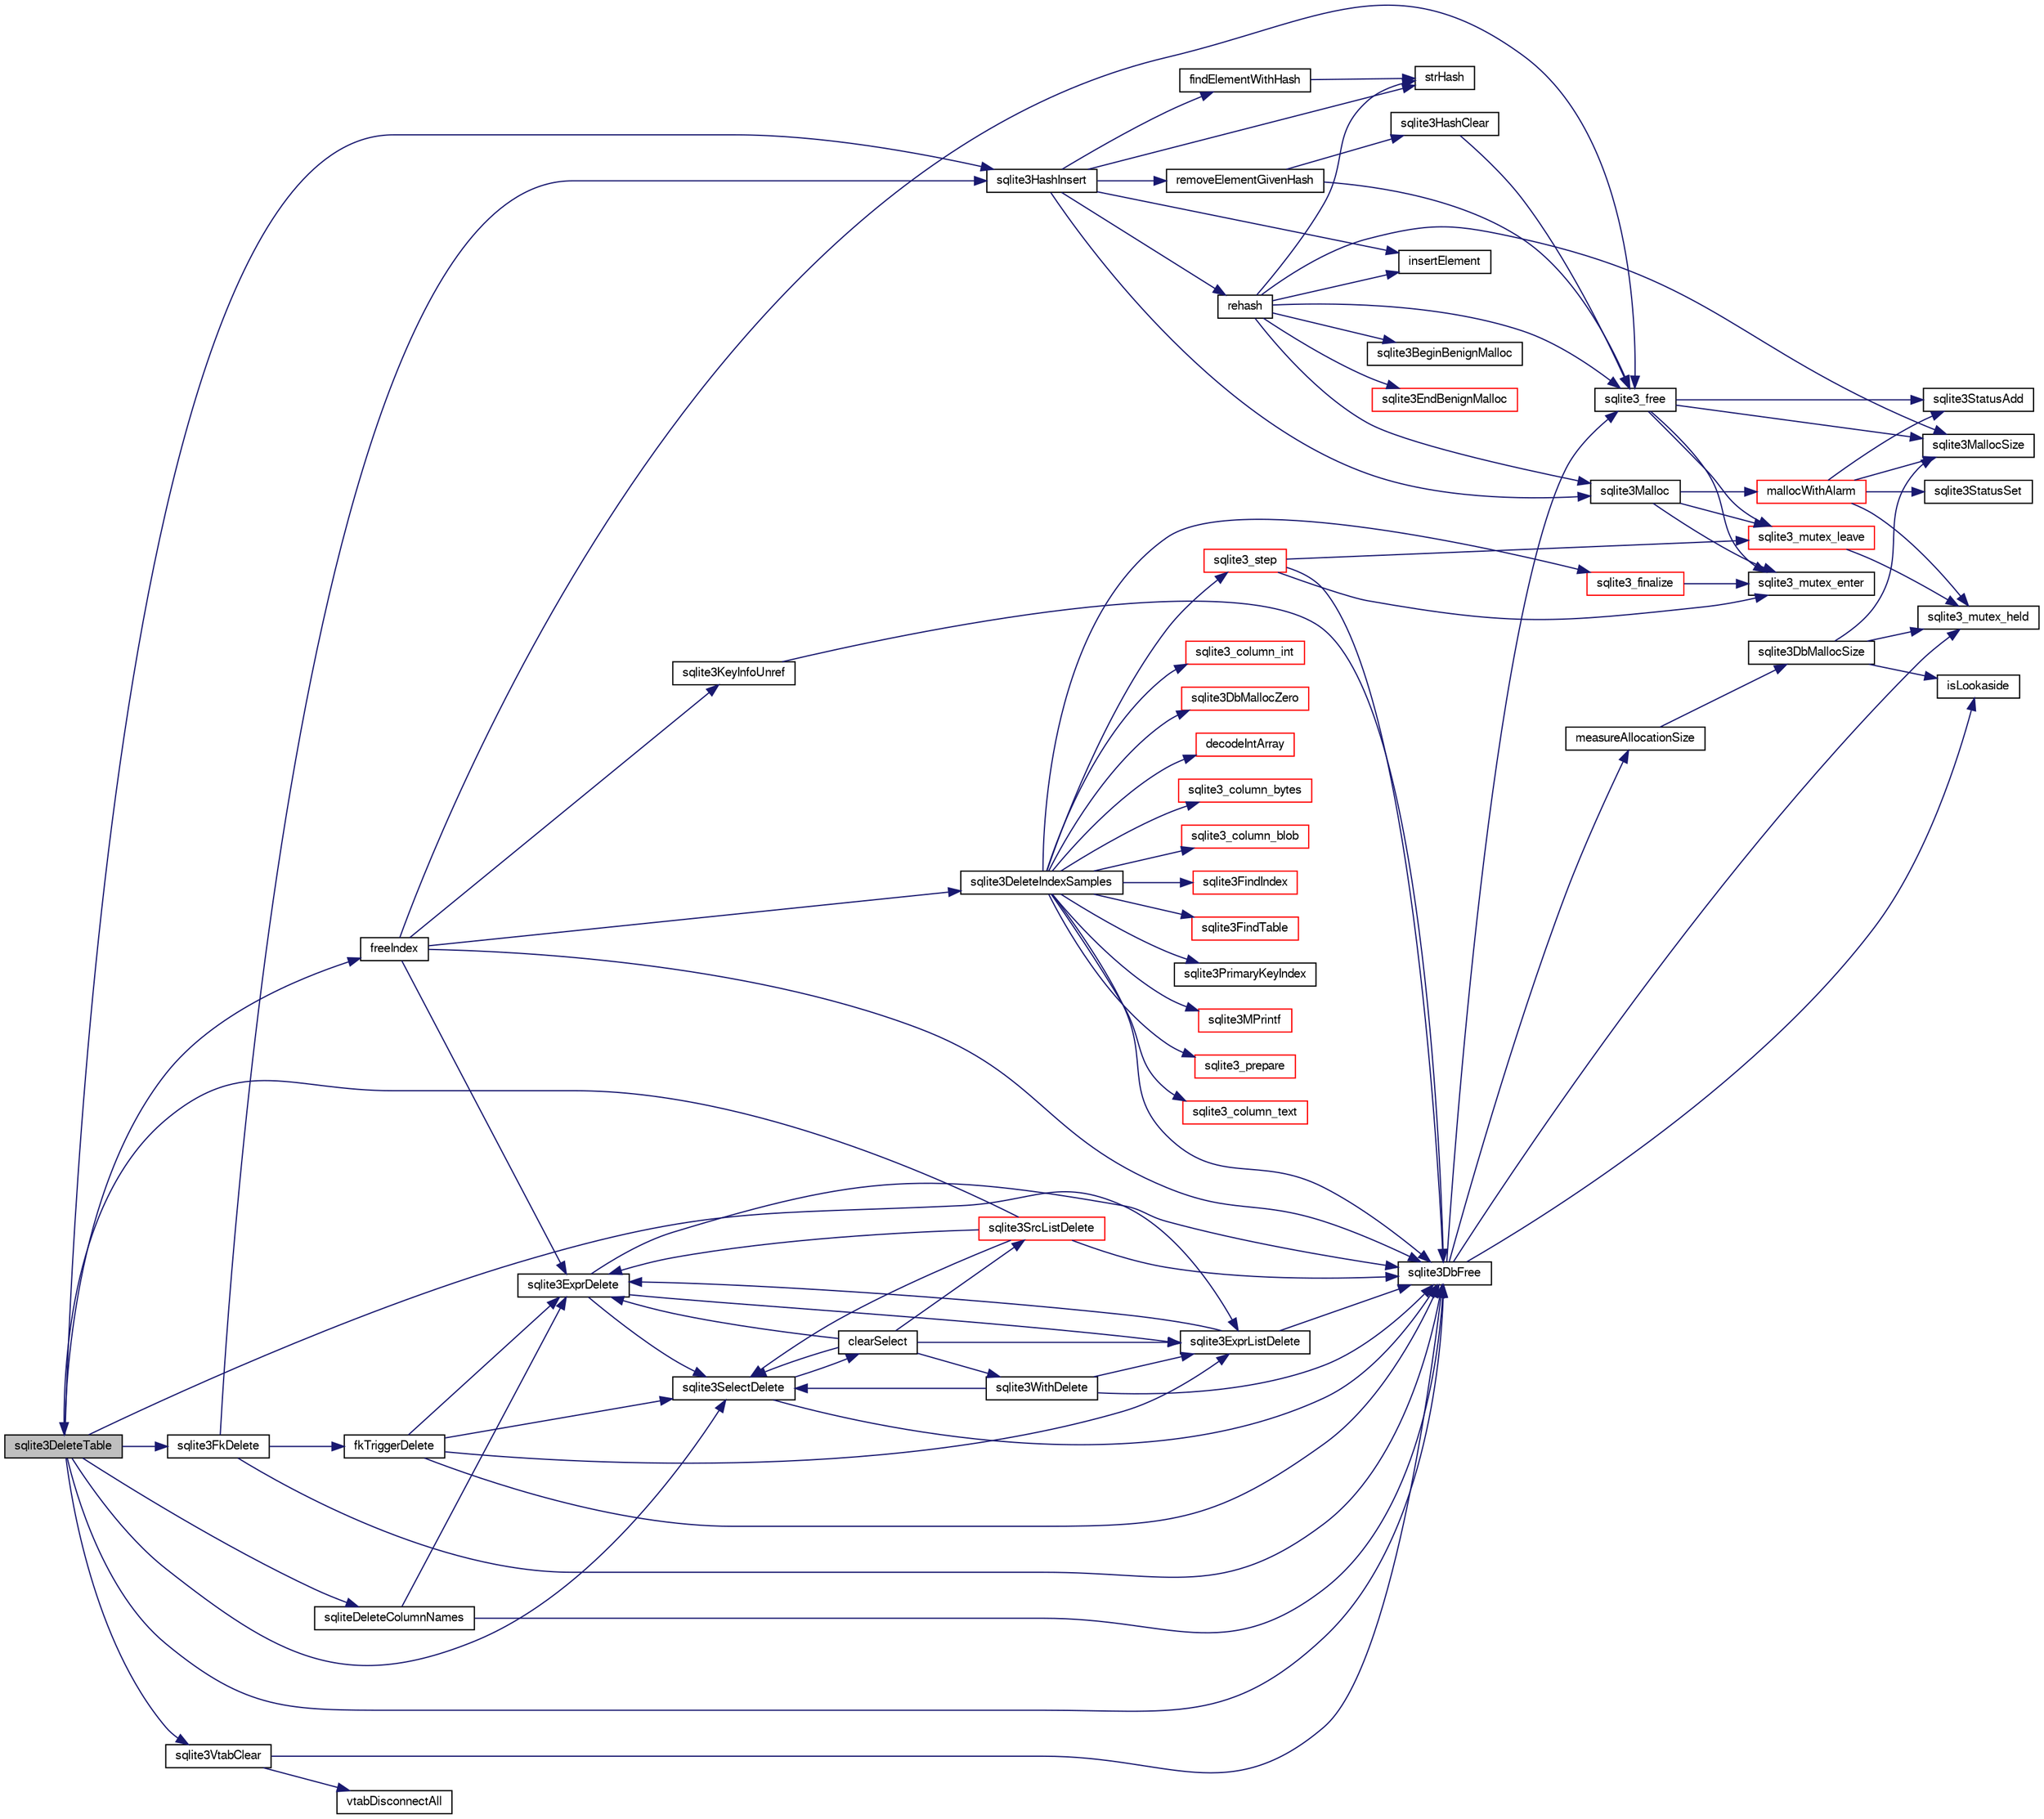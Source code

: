 digraph "sqlite3DeleteTable"
{
  edge [fontname="FreeSans",fontsize="10",labelfontname="FreeSans",labelfontsize="10"];
  node [fontname="FreeSans",fontsize="10",shape=record];
  rankdir="LR";
  Node496960 [label="sqlite3DeleteTable",height=0.2,width=0.4,color="black", fillcolor="grey75", style="filled", fontcolor="black"];
  Node496960 -> Node496961 [color="midnightblue",fontsize="10",style="solid",fontname="FreeSans"];
  Node496961 [label="sqlite3HashInsert",height=0.2,width=0.4,color="black", fillcolor="white", style="filled",URL="$sqlite3_8c.html#aebbc6c13b3c139d5f3463938f441da3d"];
  Node496961 -> Node496962 [color="midnightblue",fontsize="10",style="solid",fontname="FreeSans"];
  Node496962 [label="findElementWithHash",height=0.2,width=0.4,color="black", fillcolor="white", style="filled",URL="$sqlite3_8c.html#a75c0f574fa5d51702434c6e980d57d7f"];
  Node496962 -> Node496963 [color="midnightblue",fontsize="10",style="solid",fontname="FreeSans"];
  Node496963 [label="strHash",height=0.2,width=0.4,color="black", fillcolor="white", style="filled",URL="$sqlite3_8c.html#ad7193605dadc27cf291d54e15bdd011d"];
  Node496961 -> Node496964 [color="midnightblue",fontsize="10",style="solid",fontname="FreeSans"];
  Node496964 [label="removeElementGivenHash",height=0.2,width=0.4,color="black", fillcolor="white", style="filled",URL="$sqlite3_8c.html#a97ff4ac3846af0f8caf5426adfa2808a"];
  Node496964 -> Node496965 [color="midnightblue",fontsize="10",style="solid",fontname="FreeSans"];
  Node496965 [label="sqlite3_free",height=0.2,width=0.4,color="black", fillcolor="white", style="filled",URL="$sqlite3_8c.html#a6552349e36a8a691af5487999ab09519"];
  Node496965 -> Node496966 [color="midnightblue",fontsize="10",style="solid",fontname="FreeSans"];
  Node496966 [label="sqlite3_mutex_enter",height=0.2,width=0.4,color="black", fillcolor="white", style="filled",URL="$sqlite3_8c.html#a1c12cde690bd89f104de5cbad12a6bf5"];
  Node496965 -> Node496967 [color="midnightblue",fontsize="10",style="solid",fontname="FreeSans"];
  Node496967 [label="sqlite3StatusAdd",height=0.2,width=0.4,color="black", fillcolor="white", style="filled",URL="$sqlite3_8c.html#afa029f93586aeab4cc85360905dae9cd"];
  Node496965 -> Node496968 [color="midnightblue",fontsize="10",style="solid",fontname="FreeSans"];
  Node496968 [label="sqlite3MallocSize",height=0.2,width=0.4,color="black", fillcolor="white", style="filled",URL="$sqlite3_8c.html#acf5d2a5f35270bafb050bd2def576955"];
  Node496965 -> Node496969 [color="midnightblue",fontsize="10",style="solid",fontname="FreeSans"];
  Node496969 [label="sqlite3_mutex_leave",height=0.2,width=0.4,color="red", fillcolor="white", style="filled",URL="$sqlite3_8c.html#a5838d235601dbd3c1fa993555c6bcc93"];
  Node496969 -> Node496970 [color="midnightblue",fontsize="10",style="solid",fontname="FreeSans"];
  Node496970 [label="sqlite3_mutex_held",height=0.2,width=0.4,color="black", fillcolor="white", style="filled",URL="$sqlite3_8c.html#acf77da68932b6bc163c5e68547ecc3e7"];
  Node496964 -> Node496972 [color="midnightblue",fontsize="10",style="solid",fontname="FreeSans"];
  Node496972 [label="sqlite3HashClear",height=0.2,width=0.4,color="black", fillcolor="white", style="filled",URL="$sqlite3_8c.html#acc7a2dfa6603c59af14b3792fe463c73"];
  Node496972 -> Node496965 [color="midnightblue",fontsize="10",style="solid",fontname="FreeSans"];
  Node496961 -> Node496973 [color="midnightblue",fontsize="10",style="solid",fontname="FreeSans"];
  Node496973 [label="sqlite3Malloc",height=0.2,width=0.4,color="black", fillcolor="white", style="filled",URL="$sqlite3_8c.html#a361a2eaa846b1885f123abe46f5d8b2b"];
  Node496973 -> Node496966 [color="midnightblue",fontsize="10",style="solid",fontname="FreeSans"];
  Node496973 -> Node496974 [color="midnightblue",fontsize="10",style="solid",fontname="FreeSans"];
  Node496974 [label="mallocWithAlarm",height=0.2,width=0.4,color="red", fillcolor="white", style="filled",URL="$sqlite3_8c.html#ab070d5cf8e48ec8a6a43cf025d48598b"];
  Node496974 -> Node496970 [color="midnightblue",fontsize="10",style="solid",fontname="FreeSans"];
  Node496974 -> Node496975 [color="midnightblue",fontsize="10",style="solid",fontname="FreeSans"];
  Node496975 [label="sqlite3StatusSet",height=0.2,width=0.4,color="black", fillcolor="white", style="filled",URL="$sqlite3_8c.html#afec7586c01fcb5ea17dc9d7725a589d9"];
  Node496974 -> Node496968 [color="midnightblue",fontsize="10",style="solid",fontname="FreeSans"];
  Node496974 -> Node496967 [color="midnightblue",fontsize="10",style="solid",fontname="FreeSans"];
  Node496973 -> Node496969 [color="midnightblue",fontsize="10",style="solid",fontname="FreeSans"];
  Node496961 -> Node496978 [color="midnightblue",fontsize="10",style="solid",fontname="FreeSans"];
  Node496978 [label="rehash",height=0.2,width=0.4,color="black", fillcolor="white", style="filled",URL="$sqlite3_8c.html#a4851529638f6c7af16239ee6e2dcc628"];
  Node496978 -> Node496979 [color="midnightblue",fontsize="10",style="solid",fontname="FreeSans"];
  Node496979 [label="sqlite3BeginBenignMalloc",height=0.2,width=0.4,color="black", fillcolor="white", style="filled",URL="$sqlite3_8c.html#a3344c0e2b1b6df701a1cb326602fac14"];
  Node496978 -> Node496973 [color="midnightblue",fontsize="10",style="solid",fontname="FreeSans"];
  Node496978 -> Node496980 [color="midnightblue",fontsize="10",style="solid",fontname="FreeSans"];
  Node496980 [label="sqlite3EndBenignMalloc",height=0.2,width=0.4,color="red", fillcolor="white", style="filled",URL="$sqlite3_8c.html#a4582127cc64d483dc66c7acf9d8d8fbb"];
  Node496978 -> Node496965 [color="midnightblue",fontsize="10",style="solid",fontname="FreeSans"];
  Node496978 -> Node496968 [color="midnightblue",fontsize="10",style="solid",fontname="FreeSans"];
  Node496978 -> Node496963 [color="midnightblue",fontsize="10",style="solid",fontname="FreeSans"];
  Node496978 -> Node497249 [color="midnightblue",fontsize="10",style="solid",fontname="FreeSans"];
  Node497249 [label="insertElement",height=0.2,width=0.4,color="black", fillcolor="white", style="filled",URL="$sqlite3_8c.html#a011f717fc5c46f03d78bf81b6714e0ee"];
  Node496961 -> Node496963 [color="midnightblue",fontsize="10",style="solid",fontname="FreeSans"];
  Node496961 -> Node497249 [color="midnightblue",fontsize="10",style="solid",fontname="FreeSans"];
  Node496960 -> Node497250 [color="midnightblue",fontsize="10",style="solid",fontname="FreeSans"];
  Node497250 [label="freeIndex",height=0.2,width=0.4,color="black", fillcolor="white", style="filled",URL="$sqlite3_8c.html#a00907c99c18d5bcb9d0b38c077146c31"];
  Node497250 -> Node497251 [color="midnightblue",fontsize="10",style="solid",fontname="FreeSans"];
  Node497251 [label="sqlite3DeleteIndexSamples",height=0.2,width=0.4,color="black", fillcolor="white", style="filled",URL="$sqlite3_8c.html#aaeda0302fbf61397ec009f65bed047ef"];
  Node497251 -> Node496991 [color="midnightblue",fontsize="10",style="solid",fontname="FreeSans"];
  Node496991 [label="sqlite3DbFree",height=0.2,width=0.4,color="black", fillcolor="white", style="filled",URL="$sqlite3_8c.html#ac70ab821a6607b4a1b909582dc37a069"];
  Node496991 -> Node496970 [color="midnightblue",fontsize="10",style="solid",fontname="FreeSans"];
  Node496991 -> Node496992 [color="midnightblue",fontsize="10",style="solid",fontname="FreeSans"];
  Node496992 [label="measureAllocationSize",height=0.2,width=0.4,color="black", fillcolor="white", style="filled",URL="$sqlite3_8c.html#a45731e644a22fdb756e2b6337224217a"];
  Node496992 -> Node496993 [color="midnightblue",fontsize="10",style="solid",fontname="FreeSans"];
  Node496993 [label="sqlite3DbMallocSize",height=0.2,width=0.4,color="black", fillcolor="white", style="filled",URL="$sqlite3_8c.html#aa397e5a8a03495203a0767abf0a71f86"];
  Node496993 -> Node496968 [color="midnightblue",fontsize="10",style="solid",fontname="FreeSans"];
  Node496993 -> Node496970 [color="midnightblue",fontsize="10",style="solid",fontname="FreeSans"];
  Node496993 -> Node496994 [color="midnightblue",fontsize="10",style="solid",fontname="FreeSans"];
  Node496994 [label="isLookaside",height=0.2,width=0.4,color="black", fillcolor="white", style="filled",URL="$sqlite3_8c.html#a770fa05ff9717b75e16f4d968a77b897"];
  Node496991 -> Node496994 [color="midnightblue",fontsize="10",style="solid",fontname="FreeSans"];
  Node496991 -> Node496965 [color="midnightblue",fontsize="10",style="solid",fontname="FreeSans"];
  Node497251 -> Node497252 [color="midnightblue",fontsize="10",style="solid",fontname="FreeSans"];
  Node497252 [label="sqlite3FindIndex",height=0.2,width=0.4,color="red", fillcolor="white", style="filled",URL="$sqlite3_8c.html#a79fb99db8d0f914bb72dd374ae088512"];
  Node497251 -> Node497254 [color="midnightblue",fontsize="10",style="solid",fontname="FreeSans"];
  Node497254 [label="sqlite3FindTable",height=0.2,width=0.4,color="red", fillcolor="white", style="filled",URL="$sqlite3_8c.html#afa51dbee6173bf3a8a3df76b07cea789"];
  Node497251 -> Node497255 [color="midnightblue",fontsize="10",style="solid",fontname="FreeSans"];
  Node497255 [label="sqlite3PrimaryKeyIndex",height=0.2,width=0.4,color="black", fillcolor="white", style="filled",URL="$sqlite3_8c.html#af6edde3fbbd22a22b86ad32677fad95b"];
  Node497251 -> Node497230 [color="midnightblue",fontsize="10",style="solid",fontname="FreeSans"];
  Node497230 [label="sqlite3MPrintf",height=0.2,width=0.4,color="red", fillcolor="white", style="filled",URL="$sqlite3_8c.html#a208ef0df84e9778778804a19af03efea"];
  Node497251 -> Node497256 [color="midnightblue",fontsize="10",style="solid",fontname="FreeSans"];
  Node497256 [label="sqlite3_prepare",height=0.2,width=0.4,color="red", fillcolor="white", style="filled",URL="$sqlite3_8c.html#a8c39e7b9dbeff01f0a399b46d4b29f1c"];
  Node497251 -> Node497640 [color="midnightblue",fontsize="10",style="solid",fontname="FreeSans"];
  Node497640 [label="sqlite3_step",height=0.2,width=0.4,color="red", fillcolor="white", style="filled",URL="$sqlite3_8c.html#ac1e491ce36b7471eb28387f7d3c74334"];
  Node497640 -> Node496966 [color="midnightblue",fontsize="10",style="solid",fontname="FreeSans"];
  Node497640 -> Node496991 [color="midnightblue",fontsize="10",style="solid",fontname="FreeSans"];
  Node497640 -> Node496969 [color="midnightblue",fontsize="10",style="solid",fontname="FreeSans"];
  Node497251 -> Node497815 [color="midnightblue",fontsize="10",style="solid",fontname="FreeSans"];
  Node497815 [label="sqlite3_column_text",height=0.2,width=0.4,color="red", fillcolor="white", style="filled",URL="$sqlite3_8c.html#aee36f5eaf67b425ddf6f9b7a2004d018"];
  Node497251 -> Node497907 [color="midnightblue",fontsize="10",style="solid",fontname="FreeSans"];
  Node497907 [label="sqlite3_column_int",height=0.2,width=0.4,color="red", fillcolor="white", style="filled",URL="$sqlite3_8c.html#a6bd16f5b3266f473e37e8e3d4ebb4290"];
  Node497251 -> Node497180 [color="midnightblue",fontsize="10",style="solid",fontname="FreeSans"];
  Node497180 [label="sqlite3DbMallocZero",height=0.2,width=0.4,color="red", fillcolor="white", style="filled",URL="$sqlite3_8c.html#a49cfebac9d6067a03442c92af73f33e4"];
  Node497251 -> Node497633 [color="midnightblue",fontsize="10",style="solid",fontname="FreeSans"];
  Node497633 [label="sqlite3_finalize",height=0.2,width=0.4,color="red", fillcolor="white", style="filled",URL="$sqlite3_8c.html#a801195c0f771d40bb4be1e40f3b88945"];
  Node497633 -> Node496966 [color="midnightblue",fontsize="10",style="solid",fontname="FreeSans"];
  Node497251 -> Node497829 [color="midnightblue",fontsize="10",style="solid",fontname="FreeSans"];
  Node497829 [label="decodeIntArray",height=0.2,width=0.4,color="red", fillcolor="white", style="filled",URL="$sqlite3_8c.html#a5e8b60c7b00918beb59b76e5ed837b01"];
  Node497251 -> Node497908 [color="midnightblue",fontsize="10",style="solid",fontname="FreeSans"];
  Node497908 [label="sqlite3_column_bytes",height=0.2,width=0.4,color="red", fillcolor="white", style="filled",URL="$sqlite3_8c.html#a001421375b25195e3f80871dcb1be172"];
  Node497251 -> Node497909 [color="midnightblue",fontsize="10",style="solid",fontname="FreeSans"];
  Node497909 [label="sqlite3_column_blob",height=0.2,width=0.4,color="red", fillcolor="white", style="filled",URL="$sqlite3_8c.html#acf65ddc2853f9ee7bbbd17b1ac812e54"];
  Node497250 -> Node497299 [color="midnightblue",fontsize="10",style="solid",fontname="FreeSans"];
  Node497299 [label="sqlite3KeyInfoUnref",height=0.2,width=0.4,color="black", fillcolor="white", style="filled",URL="$sqlite3_8c.html#ac94cc1874ab0865db1dbbefd3886ba4a"];
  Node497299 -> Node496991 [color="midnightblue",fontsize="10",style="solid",fontname="FreeSans"];
  Node497250 -> Node497287 [color="midnightblue",fontsize="10",style="solid",fontname="FreeSans"];
  Node497287 [label="sqlite3ExprDelete",height=0.2,width=0.4,color="black", fillcolor="white", style="filled",URL="$sqlite3_8c.html#ae4e21ab5918e0428fbaa9e615dceb309"];
  Node497287 -> Node496991 [color="midnightblue",fontsize="10",style="solid",fontname="FreeSans"];
  Node497287 -> Node497284 [color="midnightblue",fontsize="10",style="solid",fontname="FreeSans"];
  Node497284 [label="sqlite3SelectDelete",height=0.2,width=0.4,color="black", fillcolor="white", style="filled",URL="$sqlite3_8c.html#a0f56959f0acac85496744f0d068854a0"];
  Node497284 -> Node497285 [color="midnightblue",fontsize="10",style="solid",fontname="FreeSans"];
  Node497285 [label="clearSelect",height=0.2,width=0.4,color="black", fillcolor="white", style="filled",URL="$sqlite3_8c.html#ac083bac4f2f02c26aa02fc24ca8c2dd9"];
  Node497285 -> Node497286 [color="midnightblue",fontsize="10",style="solid",fontname="FreeSans"];
  Node497286 [label="sqlite3ExprListDelete",height=0.2,width=0.4,color="black", fillcolor="white", style="filled",URL="$sqlite3_8c.html#ae9cd46eac81e86a04ed8c09b99fc3c10"];
  Node497286 -> Node497287 [color="midnightblue",fontsize="10",style="solid",fontname="FreeSans"];
  Node497286 -> Node496991 [color="midnightblue",fontsize="10",style="solid",fontname="FreeSans"];
  Node497285 -> Node497288 [color="midnightblue",fontsize="10",style="solid",fontname="FreeSans"];
  Node497288 [label="sqlite3SrcListDelete",height=0.2,width=0.4,color="red", fillcolor="white", style="filled",URL="$sqlite3_8c.html#acc250a3e5e7fd8889a16a9f28e3e7312"];
  Node497288 -> Node496991 [color="midnightblue",fontsize="10",style="solid",fontname="FreeSans"];
  Node497288 -> Node496960 [color="midnightblue",fontsize="10",style="solid",fontname="FreeSans"];
  Node497288 -> Node497284 [color="midnightblue",fontsize="10",style="solid",fontname="FreeSans"];
  Node497288 -> Node497287 [color="midnightblue",fontsize="10",style="solid",fontname="FreeSans"];
  Node497285 -> Node497287 [color="midnightblue",fontsize="10",style="solid",fontname="FreeSans"];
  Node497285 -> Node497284 [color="midnightblue",fontsize="10",style="solid",fontname="FreeSans"];
  Node497285 -> Node497290 [color="midnightblue",fontsize="10",style="solid",fontname="FreeSans"];
  Node497290 [label="sqlite3WithDelete",height=0.2,width=0.4,color="black", fillcolor="white", style="filled",URL="$sqlite3_8c.html#a17d9ea3de76b5d740b422ea9b4fe3abb"];
  Node497290 -> Node497286 [color="midnightblue",fontsize="10",style="solid",fontname="FreeSans"];
  Node497290 -> Node497284 [color="midnightblue",fontsize="10",style="solid",fontname="FreeSans"];
  Node497290 -> Node496991 [color="midnightblue",fontsize="10",style="solid",fontname="FreeSans"];
  Node497284 -> Node496991 [color="midnightblue",fontsize="10",style="solid",fontname="FreeSans"];
  Node497287 -> Node497286 [color="midnightblue",fontsize="10",style="solid",fontname="FreeSans"];
  Node497250 -> Node496991 [color="midnightblue",fontsize="10",style="solid",fontname="FreeSans"];
  Node497250 -> Node496965 [color="midnightblue",fontsize="10",style="solid",fontname="FreeSans"];
  Node496960 -> Node497910 [color="midnightblue",fontsize="10",style="solid",fontname="FreeSans"];
  Node497910 [label="sqlite3FkDelete",height=0.2,width=0.4,color="black", fillcolor="white", style="filled",URL="$sqlite3_8c.html#a59a33da6c4e11d3f99b15eafdc01f013"];
  Node497910 -> Node496961 [color="midnightblue",fontsize="10",style="solid",fontname="FreeSans"];
  Node497910 -> Node497911 [color="midnightblue",fontsize="10",style="solid",fontname="FreeSans"];
  Node497911 [label="fkTriggerDelete",height=0.2,width=0.4,color="black", fillcolor="white", style="filled",URL="$sqlite3_8c.html#a45e39c07b1ac453fc3ee0d8779da2cc1"];
  Node497911 -> Node497287 [color="midnightblue",fontsize="10",style="solid",fontname="FreeSans"];
  Node497911 -> Node497286 [color="midnightblue",fontsize="10",style="solid",fontname="FreeSans"];
  Node497911 -> Node497284 [color="midnightblue",fontsize="10",style="solid",fontname="FreeSans"];
  Node497911 -> Node496991 [color="midnightblue",fontsize="10",style="solid",fontname="FreeSans"];
  Node497910 -> Node496991 [color="midnightblue",fontsize="10",style="solid",fontname="FreeSans"];
  Node496960 -> Node497912 [color="midnightblue",fontsize="10",style="solid",fontname="FreeSans"];
  Node497912 [label="sqliteDeleteColumnNames",height=0.2,width=0.4,color="black", fillcolor="white", style="filled",URL="$sqlite3_8c.html#a30fd46bd85a745b908f382e5dd74c38a"];
  Node497912 -> Node496991 [color="midnightblue",fontsize="10",style="solid",fontname="FreeSans"];
  Node497912 -> Node497287 [color="midnightblue",fontsize="10",style="solid",fontname="FreeSans"];
  Node496960 -> Node496991 [color="midnightblue",fontsize="10",style="solid",fontname="FreeSans"];
  Node496960 -> Node497284 [color="midnightblue",fontsize="10",style="solid",fontname="FreeSans"];
  Node496960 -> Node497286 [color="midnightblue",fontsize="10",style="solid",fontname="FreeSans"];
  Node496960 -> Node497913 [color="midnightblue",fontsize="10",style="solid",fontname="FreeSans"];
  Node497913 [label="sqlite3VtabClear",height=0.2,width=0.4,color="black", fillcolor="white", style="filled",URL="$sqlite3_8c.html#a0690ffd2d2e58bd4ed1ce4f1e35c1ef1"];
  Node497913 -> Node497893 [color="midnightblue",fontsize="10",style="solid",fontname="FreeSans"];
  Node497893 [label="vtabDisconnectAll",height=0.2,width=0.4,color="black", fillcolor="white", style="filled",URL="$sqlite3_8c.html#aa3d5506c2557b3e090d8409b5ee27d29"];
  Node497913 -> Node496991 [color="midnightblue",fontsize="10",style="solid",fontname="FreeSans"];
}
